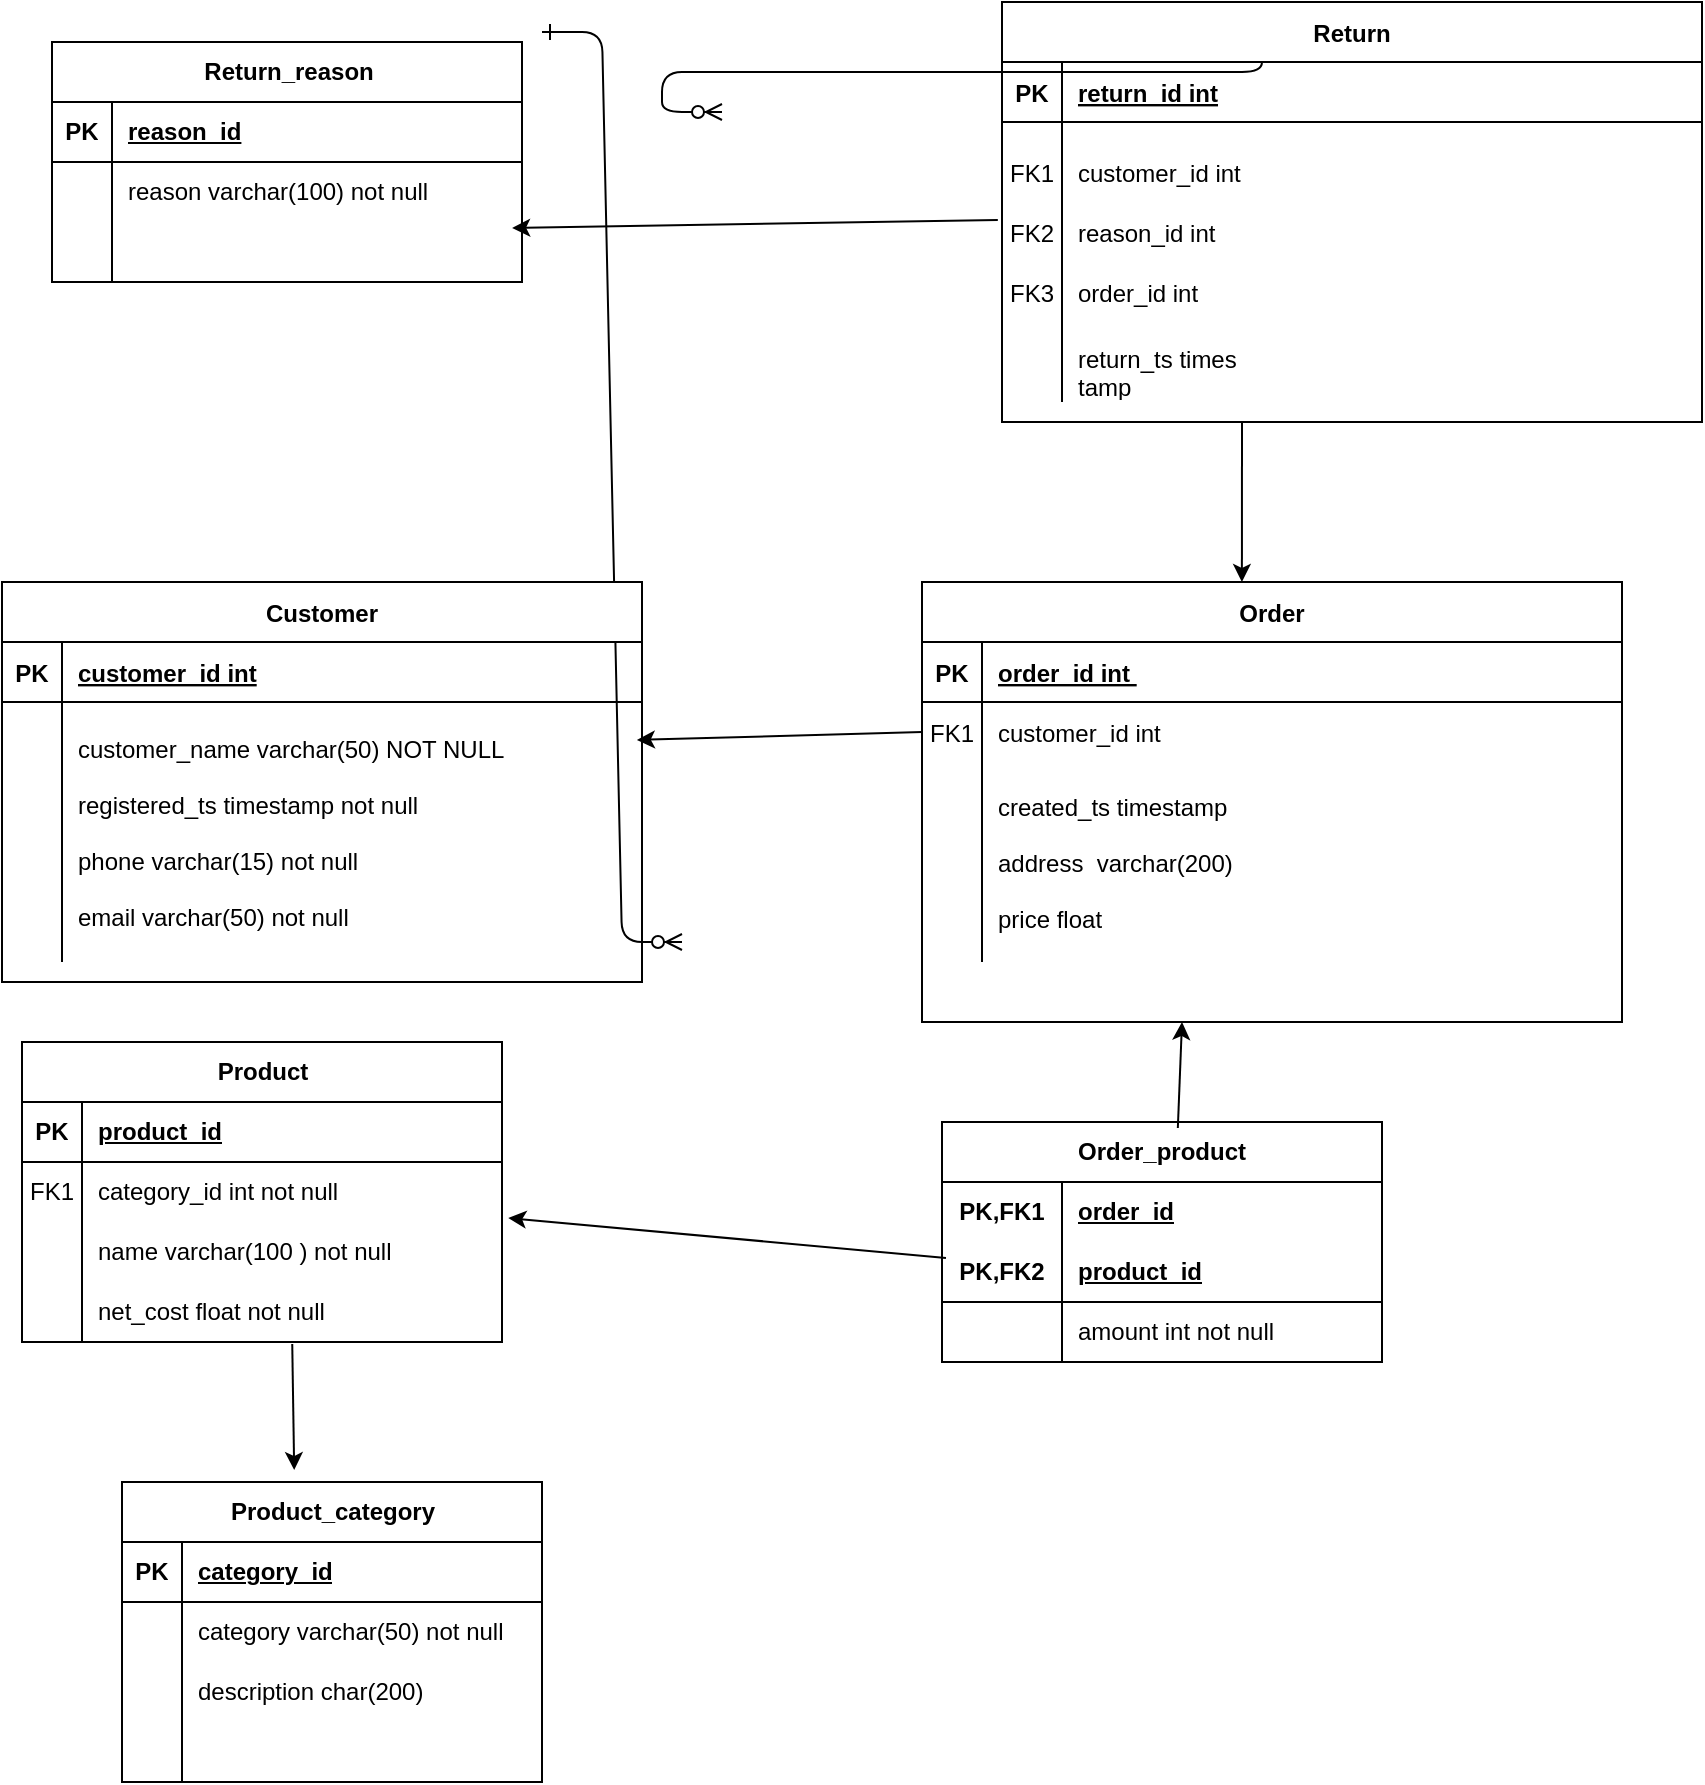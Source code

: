 <mxfile version="22.1.3" type="github">
  <diagram id="R2lEEEUBdFMjLlhIrx00" name="Page-1">
    <mxGraphModel dx="1434" dy="878" grid="1" gridSize="10" guides="1" tooltips="1" connect="1" arrows="1" fold="1" page="1" pageScale="1" pageWidth="850" pageHeight="1100" math="0" shadow="0" extFonts="Permanent Marker^https://fonts.googleapis.com/css?family=Permanent+Marker">
      <root>
        <mxCell id="0" />
        <mxCell id="1" parent="0" />
        <mxCell id="C-vyLk0tnHw3VtMMgP7b-1" value="" style="edgeStyle=entityRelationEdgeStyle;endArrow=ERzeroToMany;startArrow=ERone;endFill=1;startFill=0;" parent="1" target="C-vyLk0tnHw3VtMMgP7b-6" edge="1">
          <mxGeometry width="100" height="100" relative="1" as="geometry">
            <mxPoint x="370" y="165" as="sourcePoint" />
            <mxPoint x="440" y="620" as="targetPoint" />
          </mxGeometry>
        </mxCell>
        <mxCell id="C-vyLk0tnHw3VtMMgP7b-12" value="" style="edgeStyle=entityRelationEdgeStyle;endArrow=ERzeroToMany;startArrow=ERone;endFill=1;startFill=0;" parent="1" target="C-vyLk0tnHw3VtMMgP7b-17" edge="1">
          <mxGeometry width="100" height="100" relative="1" as="geometry">
            <mxPoint x="700" y="165" as="sourcePoint" />
            <mxPoint x="460" y="205" as="targetPoint" />
          </mxGeometry>
        </mxCell>
        <mxCell id="_8z5lEH3sBla4CsjLpHb-1" value="Order" style="shape=table;startSize=30;container=1;collapsible=1;childLayout=tableLayout;fixedRows=1;rowLines=0;fontStyle=1;align=center;resizeLast=1;" vertex="1" parent="1">
          <mxGeometry x="560" y="440" width="350" height="220" as="geometry" />
        </mxCell>
        <mxCell id="_8z5lEH3sBla4CsjLpHb-2" value="" style="shape=partialRectangle;collapsible=0;dropTarget=0;pointerEvents=0;fillColor=none;points=[[0,0.5],[1,0.5]];portConstraint=eastwest;top=0;left=0;right=0;bottom=1;" vertex="1" parent="_8z5lEH3sBla4CsjLpHb-1">
          <mxGeometry y="30" width="350" height="30" as="geometry" />
        </mxCell>
        <mxCell id="_8z5lEH3sBla4CsjLpHb-3" value="PK" style="shape=partialRectangle;overflow=hidden;connectable=0;fillColor=none;top=0;left=0;bottom=0;right=0;fontStyle=1;" vertex="1" parent="_8z5lEH3sBla4CsjLpHb-2">
          <mxGeometry width="30" height="30" as="geometry">
            <mxRectangle width="30" height="30" as="alternateBounds" />
          </mxGeometry>
        </mxCell>
        <mxCell id="_8z5lEH3sBla4CsjLpHb-4" value="order_id int " style="shape=partialRectangle;overflow=hidden;connectable=0;fillColor=none;top=0;left=0;bottom=0;right=0;align=left;spacingLeft=6;fontStyle=5;" vertex="1" parent="_8z5lEH3sBla4CsjLpHb-2">
          <mxGeometry x="30" width="320" height="30" as="geometry">
            <mxRectangle width="320" height="30" as="alternateBounds" />
          </mxGeometry>
        </mxCell>
        <mxCell id="_8z5lEH3sBla4CsjLpHb-5" value="" style="shape=partialRectangle;collapsible=0;dropTarget=0;pointerEvents=0;fillColor=none;points=[[0,0.5],[1,0.5]];portConstraint=eastwest;top=0;left=0;right=0;bottom=0;" vertex="1" parent="_8z5lEH3sBla4CsjLpHb-1">
          <mxGeometry y="60" width="350" height="30" as="geometry" />
        </mxCell>
        <mxCell id="_8z5lEH3sBla4CsjLpHb-6" value="FK1" style="shape=partialRectangle;overflow=hidden;connectable=0;fillColor=none;top=0;left=0;bottom=0;right=0;" vertex="1" parent="_8z5lEH3sBla4CsjLpHb-5">
          <mxGeometry width="30" height="30" as="geometry">
            <mxRectangle width="30" height="30" as="alternateBounds" />
          </mxGeometry>
        </mxCell>
        <mxCell id="_8z5lEH3sBla4CsjLpHb-7" value="customer_id int" style="shape=partialRectangle;overflow=hidden;connectable=0;fillColor=none;top=0;left=0;bottom=0;right=0;align=left;spacingLeft=6;" vertex="1" parent="_8z5lEH3sBla4CsjLpHb-5">
          <mxGeometry x="30" width="320" height="30" as="geometry">
            <mxRectangle width="320" height="30" as="alternateBounds" />
          </mxGeometry>
        </mxCell>
        <mxCell id="_8z5lEH3sBla4CsjLpHb-8" value="" style="shape=partialRectangle;collapsible=0;dropTarget=0;pointerEvents=0;fillColor=none;points=[[0,0.5],[1,0.5]];portConstraint=eastwest;top=0;left=0;right=0;bottom=0;" vertex="1" parent="_8z5lEH3sBla4CsjLpHb-1">
          <mxGeometry y="90" width="350" height="100" as="geometry" />
        </mxCell>
        <mxCell id="_8z5lEH3sBla4CsjLpHb-9" value="" style="shape=partialRectangle;overflow=hidden;connectable=0;fillColor=none;top=0;left=0;bottom=0;right=0;" vertex="1" parent="_8z5lEH3sBla4CsjLpHb-8">
          <mxGeometry width="30" height="100" as="geometry">
            <mxRectangle width="30" height="100" as="alternateBounds" />
          </mxGeometry>
        </mxCell>
        <mxCell id="_8z5lEH3sBla4CsjLpHb-10" value="created_ts timestamp&#xa;&#xa;address  varchar(200)&#xa;&#xa;price float" style="shape=partialRectangle;overflow=hidden;connectable=0;fillColor=none;top=0;left=0;bottom=0;right=0;align=left;spacingLeft=6;" vertex="1" parent="_8z5lEH3sBla4CsjLpHb-8">
          <mxGeometry x="30" width="320" height="100" as="geometry">
            <mxRectangle width="320" height="100" as="alternateBounds" />
          </mxGeometry>
        </mxCell>
        <mxCell id="_8z5lEH3sBla4CsjLpHb-11" value="Customer" style="shape=table;startSize=30;container=1;collapsible=1;childLayout=tableLayout;fixedRows=1;rowLines=0;fontStyle=1;align=center;resizeLast=1;" vertex="1" parent="1">
          <mxGeometry x="100" y="440" width="320" height="200" as="geometry">
            <mxRectangle x="120" y="120" width="100" height="30" as="alternateBounds" />
          </mxGeometry>
        </mxCell>
        <mxCell id="_8z5lEH3sBla4CsjLpHb-12" value="" style="shape=partialRectangle;collapsible=0;dropTarget=0;pointerEvents=0;fillColor=none;points=[[0,0.5],[1,0.5]];portConstraint=eastwest;top=0;left=0;right=0;bottom=1;" vertex="1" parent="_8z5lEH3sBla4CsjLpHb-11">
          <mxGeometry y="30" width="320" height="30" as="geometry" />
        </mxCell>
        <mxCell id="_8z5lEH3sBla4CsjLpHb-13" value="PK" style="shape=partialRectangle;overflow=hidden;connectable=0;fillColor=none;top=0;left=0;bottom=0;right=0;fontStyle=1;" vertex="1" parent="_8z5lEH3sBla4CsjLpHb-12">
          <mxGeometry width="30" height="30" as="geometry">
            <mxRectangle width="30" height="30" as="alternateBounds" />
          </mxGeometry>
        </mxCell>
        <mxCell id="_8z5lEH3sBla4CsjLpHb-14" value="customer_id int" style="shape=partialRectangle;overflow=hidden;connectable=0;fillColor=none;top=0;left=0;bottom=0;right=0;align=left;spacingLeft=6;fontStyle=5;" vertex="1" parent="_8z5lEH3sBla4CsjLpHb-12">
          <mxGeometry x="30" width="290" height="30" as="geometry">
            <mxRectangle width="290" height="30" as="alternateBounds" />
          </mxGeometry>
        </mxCell>
        <mxCell id="_8z5lEH3sBla4CsjLpHb-15" value="" style="shape=partialRectangle;collapsible=0;dropTarget=0;pointerEvents=0;fillColor=none;points=[[0,0.5],[1,0.5]];portConstraint=eastwest;top=0;left=0;right=0;bottom=0;" vertex="1" parent="_8z5lEH3sBla4CsjLpHb-11">
          <mxGeometry y="60" width="320" height="130" as="geometry" />
        </mxCell>
        <mxCell id="_8z5lEH3sBla4CsjLpHb-16" value="" style="shape=partialRectangle;overflow=hidden;connectable=0;fillColor=none;top=0;left=0;bottom=0;right=0;" vertex="1" parent="_8z5lEH3sBla4CsjLpHb-15">
          <mxGeometry width="30" height="130" as="geometry">
            <mxRectangle width="30" height="130" as="alternateBounds" />
          </mxGeometry>
        </mxCell>
        <mxCell id="_8z5lEH3sBla4CsjLpHb-17" value="customer_name varchar(50) NOT NULL&#xa;&#xa;registered_ts timestamp not null&#xa;&#xa;phone varchar(15) not null&#xa;&#xa;email varchar(50) not null" style="shape=partialRectangle;overflow=hidden;connectable=0;fillColor=none;top=0;left=0;bottom=0;right=0;align=left;spacingLeft=6;" vertex="1" parent="_8z5lEH3sBla4CsjLpHb-15">
          <mxGeometry x="30" width="290" height="130" as="geometry">
            <mxRectangle width="290" height="130" as="alternateBounds" />
          </mxGeometry>
        </mxCell>
        <mxCell id="_8z5lEH3sBla4CsjLpHb-18" value="Product_category" style="shape=table;startSize=30;container=1;collapsible=1;childLayout=tableLayout;fixedRows=1;rowLines=0;fontStyle=1;align=center;resizeLast=1;html=1;" vertex="1" parent="1">
          <mxGeometry x="160" y="890" width="210" height="150" as="geometry" />
        </mxCell>
        <mxCell id="_8z5lEH3sBla4CsjLpHb-19" value="" style="shape=tableRow;horizontal=0;startSize=0;swimlaneHead=0;swimlaneBody=0;fillColor=none;collapsible=0;dropTarget=0;points=[[0,0.5],[1,0.5]];portConstraint=eastwest;top=0;left=0;right=0;bottom=1;" vertex="1" parent="_8z5lEH3sBla4CsjLpHb-18">
          <mxGeometry y="30" width="210" height="30" as="geometry" />
        </mxCell>
        <mxCell id="_8z5lEH3sBla4CsjLpHb-20" value="PK" style="shape=partialRectangle;connectable=0;fillColor=none;top=0;left=0;bottom=0;right=0;fontStyle=1;overflow=hidden;whiteSpace=wrap;html=1;" vertex="1" parent="_8z5lEH3sBla4CsjLpHb-19">
          <mxGeometry width="30" height="30" as="geometry">
            <mxRectangle width="30" height="30" as="alternateBounds" />
          </mxGeometry>
        </mxCell>
        <mxCell id="_8z5lEH3sBla4CsjLpHb-21" value="category_id" style="shape=partialRectangle;connectable=0;fillColor=none;top=0;left=0;bottom=0;right=0;align=left;spacingLeft=6;fontStyle=5;overflow=hidden;whiteSpace=wrap;html=1;" vertex="1" parent="_8z5lEH3sBla4CsjLpHb-19">
          <mxGeometry x="30" width="180" height="30" as="geometry">
            <mxRectangle width="180" height="30" as="alternateBounds" />
          </mxGeometry>
        </mxCell>
        <mxCell id="_8z5lEH3sBla4CsjLpHb-22" value="" style="shape=tableRow;horizontal=0;startSize=0;swimlaneHead=0;swimlaneBody=0;fillColor=none;collapsible=0;dropTarget=0;points=[[0,0.5],[1,0.5]];portConstraint=eastwest;top=0;left=0;right=0;bottom=0;" vertex="1" parent="_8z5lEH3sBla4CsjLpHb-18">
          <mxGeometry y="60" width="210" height="30" as="geometry" />
        </mxCell>
        <mxCell id="_8z5lEH3sBla4CsjLpHb-23" value="" style="shape=partialRectangle;connectable=0;fillColor=none;top=0;left=0;bottom=0;right=0;editable=1;overflow=hidden;whiteSpace=wrap;html=1;" vertex="1" parent="_8z5lEH3sBla4CsjLpHb-22">
          <mxGeometry width="30" height="30" as="geometry">
            <mxRectangle width="30" height="30" as="alternateBounds" />
          </mxGeometry>
        </mxCell>
        <mxCell id="_8z5lEH3sBla4CsjLpHb-24" value="category varchar(50) not null" style="shape=partialRectangle;connectable=0;fillColor=none;top=0;left=0;bottom=0;right=0;align=left;spacingLeft=6;overflow=hidden;whiteSpace=wrap;html=1;" vertex="1" parent="_8z5lEH3sBla4CsjLpHb-22">
          <mxGeometry x="30" width="180" height="30" as="geometry">
            <mxRectangle width="180" height="30" as="alternateBounds" />
          </mxGeometry>
        </mxCell>
        <mxCell id="_8z5lEH3sBla4CsjLpHb-25" value="" style="shape=tableRow;horizontal=0;startSize=0;swimlaneHead=0;swimlaneBody=0;fillColor=none;collapsible=0;dropTarget=0;points=[[0,0.5],[1,0.5]];portConstraint=eastwest;top=0;left=0;right=0;bottom=0;" vertex="1" parent="_8z5lEH3sBla4CsjLpHb-18">
          <mxGeometry y="90" width="210" height="30" as="geometry" />
        </mxCell>
        <mxCell id="_8z5lEH3sBla4CsjLpHb-26" value="" style="shape=partialRectangle;connectable=0;fillColor=none;top=0;left=0;bottom=0;right=0;editable=1;overflow=hidden;whiteSpace=wrap;html=1;" vertex="1" parent="_8z5lEH3sBla4CsjLpHb-25">
          <mxGeometry width="30" height="30" as="geometry">
            <mxRectangle width="30" height="30" as="alternateBounds" />
          </mxGeometry>
        </mxCell>
        <mxCell id="_8z5lEH3sBla4CsjLpHb-27" value="description char(200)" style="shape=partialRectangle;connectable=0;fillColor=none;top=0;left=0;bottom=0;right=0;align=left;spacingLeft=6;overflow=hidden;whiteSpace=wrap;html=1;" vertex="1" parent="_8z5lEH3sBla4CsjLpHb-25">
          <mxGeometry x="30" width="180" height="30" as="geometry">
            <mxRectangle width="180" height="30" as="alternateBounds" />
          </mxGeometry>
        </mxCell>
        <mxCell id="_8z5lEH3sBla4CsjLpHb-28" value="" style="shape=tableRow;horizontal=0;startSize=0;swimlaneHead=0;swimlaneBody=0;fillColor=none;collapsible=0;dropTarget=0;points=[[0,0.5],[1,0.5]];portConstraint=eastwest;top=0;left=0;right=0;bottom=0;" vertex="1" parent="_8z5lEH3sBla4CsjLpHb-18">
          <mxGeometry y="120" width="210" height="30" as="geometry" />
        </mxCell>
        <mxCell id="_8z5lEH3sBla4CsjLpHb-29" value="" style="shape=partialRectangle;connectable=0;fillColor=none;top=0;left=0;bottom=0;right=0;editable=1;overflow=hidden;whiteSpace=wrap;html=1;" vertex="1" parent="_8z5lEH3sBla4CsjLpHb-28">
          <mxGeometry width="30" height="30" as="geometry">
            <mxRectangle width="30" height="30" as="alternateBounds" />
          </mxGeometry>
        </mxCell>
        <mxCell id="_8z5lEH3sBla4CsjLpHb-30" value="" style="shape=partialRectangle;connectable=0;fillColor=none;top=0;left=0;bottom=0;right=0;align=left;spacingLeft=6;overflow=hidden;whiteSpace=wrap;html=1;" vertex="1" parent="_8z5lEH3sBla4CsjLpHb-28">
          <mxGeometry x="30" width="180" height="30" as="geometry">
            <mxRectangle width="180" height="30" as="alternateBounds" />
          </mxGeometry>
        </mxCell>
        <mxCell id="_8z5lEH3sBla4CsjLpHb-31" value="Order_product" style="shape=table;startSize=30;container=1;collapsible=1;childLayout=tableLayout;fixedRows=1;rowLines=0;fontStyle=1;align=center;resizeLast=1;html=1;whiteSpace=wrap;" vertex="1" parent="1">
          <mxGeometry x="570" y="710" width="220" height="120" as="geometry" />
        </mxCell>
        <mxCell id="_8z5lEH3sBla4CsjLpHb-32" value="" style="shape=tableRow;horizontal=0;startSize=0;swimlaneHead=0;swimlaneBody=0;fillColor=none;collapsible=0;dropTarget=0;points=[[0,0.5],[1,0.5]];portConstraint=eastwest;top=0;left=0;right=0;bottom=0;html=1;" vertex="1" parent="_8z5lEH3sBla4CsjLpHb-31">
          <mxGeometry y="30" width="220" height="30" as="geometry" />
        </mxCell>
        <mxCell id="_8z5lEH3sBla4CsjLpHb-33" value="PK,FK1" style="shape=partialRectangle;connectable=0;fillColor=none;top=0;left=0;bottom=0;right=0;fontStyle=1;overflow=hidden;html=1;whiteSpace=wrap;" vertex="1" parent="_8z5lEH3sBla4CsjLpHb-32">
          <mxGeometry width="60" height="30" as="geometry">
            <mxRectangle width="60" height="30" as="alternateBounds" />
          </mxGeometry>
        </mxCell>
        <mxCell id="_8z5lEH3sBla4CsjLpHb-34" value="order_id" style="shape=partialRectangle;connectable=0;fillColor=none;top=0;left=0;bottom=0;right=0;align=left;spacingLeft=6;fontStyle=5;overflow=hidden;html=1;whiteSpace=wrap;" vertex="1" parent="_8z5lEH3sBla4CsjLpHb-32">
          <mxGeometry x="60" width="160" height="30" as="geometry">
            <mxRectangle width="160" height="30" as="alternateBounds" />
          </mxGeometry>
        </mxCell>
        <mxCell id="_8z5lEH3sBla4CsjLpHb-35" value="" style="shape=tableRow;horizontal=0;startSize=0;swimlaneHead=0;swimlaneBody=0;fillColor=none;collapsible=0;dropTarget=0;points=[[0,0.5],[1,0.5]];portConstraint=eastwest;top=0;left=0;right=0;bottom=1;html=1;" vertex="1" parent="_8z5lEH3sBla4CsjLpHb-31">
          <mxGeometry y="60" width="220" height="30" as="geometry" />
        </mxCell>
        <mxCell id="_8z5lEH3sBla4CsjLpHb-36" value="PK,FK2" style="shape=partialRectangle;connectable=0;fillColor=none;top=0;left=0;bottom=0;right=0;fontStyle=1;overflow=hidden;html=1;whiteSpace=wrap;" vertex="1" parent="_8z5lEH3sBla4CsjLpHb-35">
          <mxGeometry width="60" height="30" as="geometry">
            <mxRectangle width="60" height="30" as="alternateBounds" />
          </mxGeometry>
        </mxCell>
        <mxCell id="_8z5lEH3sBla4CsjLpHb-37" value="product_id" style="shape=partialRectangle;connectable=0;fillColor=none;top=0;left=0;bottom=0;right=0;align=left;spacingLeft=6;fontStyle=5;overflow=hidden;html=1;whiteSpace=wrap;" vertex="1" parent="_8z5lEH3sBla4CsjLpHb-35">
          <mxGeometry x="60" width="160" height="30" as="geometry">
            <mxRectangle width="160" height="30" as="alternateBounds" />
          </mxGeometry>
        </mxCell>
        <mxCell id="_8z5lEH3sBla4CsjLpHb-38" value="" style="shape=tableRow;horizontal=0;startSize=0;swimlaneHead=0;swimlaneBody=0;fillColor=none;collapsible=0;dropTarget=0;points=[[0,0.5],[1,0.5]];portConstraint=eastwest;top=0;left=0;right=0;bottom=0;html=1;" vertex="1" parent="_8z5lEH3sBla4CsjLpHb-31">
          <mxGeometry y="90" width="220" height="30" as="geometry" />
        </mxCell>
        <mxCell id="_8z5lEH3sBla4CsjLpHb-39" value="" style="shape=partialRectangle;connectable=0;fillColor=none;top=0;left=0;bottom=0;right=0;editable=1;overflow=hidden;html=1;whiteSpace=wrap;" vertex="1" parent="_8z5lEH3sBla4CsjLpHb-38">
          <mxGeometry width="60" height="30" as="geometry">
            <mxRectangle width="60" height="30" as="alternateBounds" />
          </mxGeometry>
        </mxCell>
        <mxCell id="_8z5lEH3sBla4CsjLpHb-40" value="amount int not null" style="shape=partialRectangle;connectable=0;fillColor=none;top=0;left=0;bottom=0;right=0;align=left;spacingLeft=6;overflow=hidden;html=1;whiteSpace=wrap;" vertex="1" parent="_8z5lEH3sBla4CsjLpHb-38">
          <mxGeometry x="60" width="160" height="30" as="geometry">
            <mxRectangle width="160" height="30" as="alternateBounds" />
          </mxGeometry>
        </mxCell>
        <mxCell id="_8z5lEH3sBla4CsjLpHb-41" value="Product" style="shape=table;startSize=30;container=1;collapsible=1;childLayout=tableLayout;fixedRows=1;rowLines=0;fontStyle=1;align=center;resizeLast=1;html=1;" vertex="1" parent="1">
          <mxGeometry x="110" y="670" width="240" height="150" as="geometry" />
        </mxCell>
        <mxCell id="_8z5lEH3sBla4CsjLpHb-42" value="" style="shape=tableRow;horizontal=0;startSize=0;swimlaneHead=0;swimlaneBody=0;fillColor=none;collapsible=0;dropTarget=0;points=[[0,0.5],[1,0.5]];portConstraint=eastwest;top=0;left=0;right=0;bottom=1;" vertex="1" parent="_8z5lEH3sBla4CsjLpHb-41">
          <mxGeometry y="30" width="240" height="30" as="geometry" />
        </mxCell>
        <mxCell id="_8z5lEH3sBla4CsjLpHb-43" value="PK" style="shape=partialRectangle;connectable=0;fillColor=none;top=0;left=0;bottom=0;right=0;fontStyle=1;overflow=hidden;whiteSpace=wrap;html=1;" vertex="1" parent="_8z5lEH3sBla4CsjLpHb-42">
          <mxGeometry width="30" height="30" as="geometry">
            <mxRectangle width="30" height="30" as="alternateBounds" />
          </mxGeometry>
        </mxCell>
        <mxCell id="_8z5lEH3sBla4CsjLpHb-44" value="product_id" style="shape=partialRectangle;connectable=0;fillColor=none;top=0;left=0;bottom=0;right=0;align=left;spacingLeft=6;fontStyle=5;overflow=hidden;whiteSpace=wrap;html=1;" vertex="1" parent="_8z5lEH3sBla4CsjLpHb-42">
          <mxGeometry x="30" width="210" height="30" as="geometry">
            <mxRectangle width="210" height="30" as="alternateBounds" />
          </mxGeometry>
        </mxCell>
        <mxCell id="_8z5lEH3sBla4CsjLpHb-45" value="" style="shape=tableRow;horizontal=0;startSize=0;swimlaneHead=0;swimlaneBody=0;fillColor=none;collapsible=0;dropTarget=0;points=[[0,0.5],[1,0.5]];portConstraint=eastwest;top=0;left=0;right=0;bottom=0;" vertex="1" parent="_8z5lEH3sBla4CsjLpHb-41">
          <mxGeometry y="60" width="240" height="30" as="geometry" />
        </mxCell>
        <mxCell id="_8z5lEH3sBla4CsjLpHb-46" value="FK1" style="shape=partialRectangle;connectable=0;fillColor=none;top=0;left=0;bottom=0;right=0;editable=1;overflow=hidden;whiteSpace=wrap;html=1;" vertex="1" parent="_8z5lEH3sBla4CsjLpHb-45">
          <mxGeometry width="30" height="30" as="geometry">
            <mxRectangle width="30" height="30" as="alternateBounds" />
          </mxGeometry>
        </mxCell>
        <mxCell id="_8z5lEH3sBla4CsjLpHb-47" value="category_id int not null" style="shape=partialRectangle;connectable=0;fillColor=none;top=0;left=0;bottom=0;right=0;align=left;spacingLeft=6;overflow=hidden;whiteSpace=wrap;html=1;" vertex="1" parent="_8z5lEH3sBla4CsjLpHb-45">
          <mxGeometry x="30" width="210" height="30" as="geometry">
            <mxRectangle width="210" height="30" as="alternateBounds" />
          </mxGeometry>
        </mxCell>
        <mxCell id="_8z5lEH3sBla4CsjLpHb-48" value="" style="shape=tableRow;horizontal=0;startSize=0;swimlaneHead=0;swimlaneBody=0;fillColor=none;collapsible=0;dropTarget=0;points=[[0,0.5],[1,0.5]];portConstraint=eastwest;top=0;left=0;right=0;bottom=0;" vertex="1" parent="_8z5lEH3sBla4CsjLpHb-41">
          <mxGeometry y="90" width="240" height="30" as="geometry" />
        </mxCell>
        <mxCell id="_8z5lEH3sBla4CsjLpHb-49" value="" style="shape=partialRectangle;connectable=0;fillColor=none;top=0;left=0;bottom=0;right=0;editable=1;overflow=hidden;whiteSpace=wrap;html=1;" vertex="1" parent="_8z5lEH3sBla4CsjLpHb-48">
          <mxGeometry width="30" height="30" as="geometry">
            <mxRectangle width="30" height="30" as="alternateBounds" />
          </mxGeometry>
        </mxCell>
        <mxCell id="_8z5lEH3sBla4CsjLpHb-50" value="name varchar(100 ) not null" style="shape=partialRectangle;connectable=0;fillColor=none;top=0;left=0;bottom=0;right=0;align=left;spacingLeft=6;overflow=hidden;whiteSpace=wrap;html=1;" vertex="1" parent="_8z5lEH3sBla4CsjLpHb-48">
          <mxGeometry x="30" width="210" height="30" as="geometry">
            <mxRectangle width="210" height="30" as="alternateBounds" />
          </mxGeometry>
        </mxCell>
        <mxCell id="_8z5lEH3sBla4CsjLpHb-51" value="" style="shape=tableRow;horizontal=0;startSize=0;swimlaneHead=0;swimlaneBody=0;fillColor=none;collapsible=0;dropTarget=0;points=[[0,0.5],[1,0.5]];portConstraint=eastwest;top=0;left=0;right=0;bottom=0;" vertex="1" parent="_8z5lEH3sBla4CsjLpHb-41">
          <mxGeometry y="120" width="240" height="30" as="geometry" />
        </mxCell>
        <mxCell id="_8z5lEH3sBla4CsjLpHb-52" value="" style="shape=partialRectangle;connectable=0;fillColor=none;top=0;left=0;bottom=0;right=0;editable=1;overflow=hidden;whiteSpace=wrap;html=1;" vertex="1" parent="_8z5lEH3sBla4CsjLpHb-51">
          <mxGeometry width="30" height="30" as="geometry">
            <mxRectangle width="30" height="30" as="alternateBounds" />
          </mxGeometry>
        </mxCell>
        <mxCell id="_8z5lEH3sBla4CsjLpHb-53" value="net_cost float not null" style="shape=partialRectangle;connectable=0;fillColor=none;top=0;left=0;bottom=0;right=0;align=left;spacingLeft=6;overflow=hidden;whiteSpace=wrap;html=1;" vertex="1" parent="_8z5lEH3sBla4CsjLpHb-51">
          <mxGeometry x="30" width="210" height="30" as="geometry">
            <mxRectangle width="210" height="30" as="alternateBounds" />
          </mxGeometry>
        </mxCell>
        <mxCell id="_8z5lEH3sBla4CsjLpHb-58" value="Return" style="shape=table;startSize=30;container=1;collapsible=1;childLayout=tableLayout;fixedRows=1;rowLines=0;fontStyle=1;align=center;resizeLast=1;" vertex="1" parent="1">
          <mxGeometry x="600" y="150" width="350" height="210" as="geometry" />
        </mxCell>
        <mxCell id="_8z5lEH3sBla4CsjLpHb-59" value="" style="shape=partialRectangle;collapsible=0;dropTarget=0;pointerEvents=0;fillColor=none;points=[[0,0.5],[1,0.5]];portConstraint=eastwest;top=0;left=0;right=0;bottom=1;" vertex="1" parent="_8z5lEH3sBla4CsjLpHb-58">
          <mxGeometry y="30" width="350" height="30" as="geometry" />
        </mxCell>
        <mxCell id="_8z5lEH3sBla4CsjLpHb-60" value="PK" style="shape=partialRectangle;overflow=hidden;connectable=0;fillColor=none;top=0;left=0;bottom=0;right=0;fontStyle=1;" vertex="1" parent="_8z5lEH3sBla4CsjLpHb-59">
          <mxGeometry width="30" height="30" as="geometry">
            <mxRectangle width="30" height="30" as="alternateBounds" />
          </mxGeometry>
        </mxCell>
        <mxCell id="_8z5lEH3sBla4CsjLpHb-61" value="return_id int" style="shape=partialRectangle;overflow=hidden;connectable=0;fillColor=none;top=0;left=0;bottom=0;right=0;align=left;spacingLeft=6;fontStyle=5;" vertex="1" parent="_8z5lEH3sBla4CsjLpHb-59">
          <mxGeometry x="30" width="320" height="30" as="geometry">
            <mxRectangle width="320" height="30" as="alternateBounds" />
          </mxGeometry>
        </mxCell>
        <mxCell id="_8z5lEH3sBla4CsjLpHb-62" value="" style="shape=partialRectangle;collapsible=0;dropTarget=0;pointerEvents=0;fillColor=none;points=[[0,0.5],[1,0.5]];portConstraint=eastwest;top=0;left=0;right=0;bottom=0;" vertex="1" parent="_8z5lEH3sBla4CsjLpHb-58">
          <mxGeometry y="60" width="350" height="110" as="geometry" />
        </mxCell>
        <mxCell id="_8z5lEH3sBla4CsjLpHb-63" value="FK2" style="shape=partialRectangle;overflow=hidden;connectable=0;fillColor=none;top=0;left=0;bottom=0;right=0;" vertex="1" parent="_8z5lEH3sBla4CsjLpHb-62">
          <mxGeometry width="30" height="110" as="geometry">
            <mxRectangle width="30" height="110" as="alternateBounds" />
          </mxGeometry>
        </mxCell>
        <mxCell id="_8z5lEH3sBla4CsjLpHb-64" value="reason_id int" style="shape=partialRectangle;overflow=hidden;connectable=0;fillColor=none;top=0;left=0;bottom=0;right=0;align=left;spacingLeft=6;" vertex="1" parent="_8z5lEH3sBla4CsjLpHb-62">
          <mxGeometry x="30" width="320" height="110" as="geometry">
            <mxRectangle width="320" height="110" as="alternateBounds" />
          </mxGeometry>
        </mxCell>
        <mxCell id="_8z5lEH3sBla4CsjLpHb-65" value="" style="shape=partialRectangle;collapsible=0;dropTarget=0;pointerEvents=0;fillColor=none;points=[[0,0.5],[1,0.5]];portConstraint=eastwest;top=0;left=0;right=0;bottom=0;" vertex="1" parent="_8z5lEH3sBla4CsjLpHb-58">
          <mxGeometry y="170" width="350" height="30" as="geometry" />
        </mxCell>
        <mxCell id="_8z5lEH3sBla4CsjLpHb-66" value="" style="shape=partialRectangle;overflow=hidden;connectable=0;fillColor=none;top=0;left=0;bottom=0;right=0;" vertex="1" parent="_8z5lEH3sBla4CsjLpHb-65">
          <mxGeometry width="30" height="30" as="geometry">
            <mxRectangle width="30" height="30" as="alternateBounds" />
          </mxGeometry>
        </mxCell>
        <mxCell id="_8z5lEH3sBla4CsjLpHb-67" value="return_ts times&#xa;tamp" style="shape=partialRectangle;overflow=hidden;connectable=0;fillColor=none;top=0;left=0;bottom=0;right=0;align=left;spacingLeft=6;" vertex="1" parent="_8z5lEH3sBla4CsjLpHb-65">
          <mxGeometry x="30" width="320" height="30" as="geometry">
            <mxRectangle width="320" height="30" as="alternateBounds" />
          </mxGeometry>
        </mxCell>
        <mxCell id="_8z5lEH3sBla4CsjLpHb-68" value="Return_reason" style="shape=table;startSize=30;container=1;collapsible=1;childLayout=tableLayout;fixedRows=1;rowLines=0;fontStyle=1;align=center;resizeLast=1;html=1;" vertex="1" parent="1">
          <mxGeometry x="125" y="170" width="235" height="120" as="geometry" />
        </mxCell>
        <mxCell id="_8z5lEH3sBla4CsjLpHb-69" value="" style="shape=tableRow;horizontal=0;startSize=0;swimlaneHead=0;swimlaneBody=0;fillColor=none;collapsible=0;dropTarget=0;points=[[0,0.5],[1,0.5]];portConstraint=eastwest;top=0;left=0;right=0;bottom=1;" vertex="1" parent="_8z5lEH3sBla4CsjLpHb-68">
          <mxGeometry y="30" width="235" height="30" as="geometry" />
        </mxCell>
        <mxCell id="_8z5lEH3sBla4CsjLpHb-70" value="PK" style="shape=partialRectangle;connectable=0;fillColor=none;top=0;left=0;bottom=0;right=0;fontStyle=1;overflow=hidden;whiteSpace=wrap;html=1;" vertex="1" parent="_8z5lEH3sBla4CsjLpHb-69">
          <mxGeometry width="30" height="30" as="geometry">
            <mxRectangle width="30" height="30" as="alternateBounds" />
          </mxGeometry>
        </mxCell>
        <mxCell id="_8z5lEH3sBla4CsjLpHb-71" value="reason_id" style="shape=partialRectangle;connectable=0;fillColor=none;top=0;left=0;bottom=0;right=0;align=left;spacingLeft=6;fontStyle=5;overflow=hidden;whiteSpace=wrap;html=1;" vertex="1" parent="_8z5lEH3sBla4CsjLpHb-69">
          <mxGeometry x="30" width="205" height="30" as="geometry">
            <mxRectangle width="205" height="30" as="alternateBounds" />
          </mxGeometry>
        </mxCell>
        <mxCell id="_8z5lEH3sBla4CsjLpHb-72" value="" style="shape=tableRow;horizontal=0;startSize=0;swimlaneHead=0;swimlaneBody=0;fillColor=none;collapsible=0;dropTarget=0;points=[[0,0.5],[1,0.5]];portConstraint=eastwest;top=0;left=0;right=0;bottom=0;" vertex="1" parent="_8z5lEH3sBla4CsjLpHb-68">
          <mxGeometry y="60" width="235" height="30" as="geometry" />
        </mxCell>
        <mxCell id="_8z5lEH3sBla4CsjLpHb-73" value="" style="shape=partialRectangle;connectable=0;fillColor=none;top=0;left=0;bottom=0;right=0;editable=1;overflow=hidden;whiteSpace=wrap;html=1;" vertex="1" parent="_8z5lEH3sBla4CsjLpHb-72">
          <mxGeometry width="30" height="30" as="geometry">
            <mxRectangle width="30" height="30" as="alternateBounds" />
          </mxGeometry>
        </mxCell>
        <mxCell id="_8z5lEH3sBla4CsjLpHb-74" value="reason varchar(100) not null" style="shape=partialRectangle;connectable=0;fillColor=none;top=0;left=0;bottom=0;right=0;align=left;spacingLeft=6;overflow=hidden;whiteSpace=wrap;html=1;" vertex="1" parent="_8z5lEH3sBla4CsjLpHb-72">
          <mxGeometry x="30" width="205" height="30" as="geometry">
            <mxRectangle width="205" height="30" as="alternateBounds" />
          </mxGeometry>
        </mxCell>
        <mxCell id="_8z5lEH3sBla4CsjLpHb-75" value="" style="shape=tableRow;horizontal=0;startSize=0;swimlaneHead=0;swimlaneBody=0;fillColor=none;collapsible=0;dropTarget=0;points=[[0,0.5],[1,0.5]];portConstraint=eastwest;top=0;left=0;right=0;bottom=0;" vertex="1" parent="_8z5lEH3sBla4CsjLpHb-68">
          <mxGeometry y="90" width="235" height="30" as="geometry" />
        </mxCell>
        <mxCell id="_8z5lEH3sBla4CsjLpHb-76" value="" style="shape=partialRectangle;connectable=0;fillColor=none;top=0;left=0;bottom=0;right=0;editable=1;overflow=hidden;whiteSpace=wrap;html=1;" vertex="1" parent="_8z5lEH3sBla4CsjLpHb-75">
          <mxGeometry width="30" height="30" as="geometry">
            <mxRectangle width="30" height="30" as="alternateBounds" />
          </mxGeometry>
        </mxCell>
        <mxCell id="_8z5lEH3sBla4CsjLpHb-77" value="" style="shape=partialRectangle;connectable=0;fillColor=none;top=0;left=0;bottom=0;right=0;align=left;spacingLeft=6;overflow=hidden;whiteSpace=wrap;html=1;" vertex="1" parent="_8z5lEH3sBla4CsjLpHb-75">
          <mxGeometry x="30" width="205" height="30" as="geometry">
            <mxRectangle width="205" height="30" as="alternateBounds" />
          </mxGeometry>
        </mxCell>
        <mxCell id="_8z5lEH3sBla4CsjLpHb-78" value="" style="shape=partialRectangle;collapsible=0;dropTarget=0;pointerEvents=0;fillColor=none;points=[[0,0.5],[1,0.5]];portConstraint=eastwest;top=0;left=0;right=0;bottom=0;" vertex="1" parent="1">
          <mxGeometry x="600" y="220" width="350" height="30" as="geometry" />
        </mxCell>
        <mxCell id="_8z5lEH3sBla4CsjLpHb-79" value="FK1" style="shape=partialRectangle;overflow=hidden;connectable=0;fillColor=none;top=0;left=0;bottom=0;right=0;" vertex="1" parent="_8z5lEH3sBla4CsjLpHb-78">
          <mxGeometry width="30" height="30" as="geometry">
            <mxRectangle width="30" height="30" as="alternateBounds" />
          </mxGeometry>
        </mxCell>
        <mxCell id="_8z5lEH3sBla4CsjLpHb-80" value="customer_id int" style="shape=partialRectangle;overflow=hidden;connectable=0;fillColor=none;top=0;left=0;bottom=0;right=0;align=left;spacingLeft=6;" vertex="1" parent="_8z5lEH3sBla4CsjLpHb-78">
          <mxGeometry x="30" width="320" height="30" as="geometry">
            <mxRectangle width="320" height="30" as="alternateBounds" />
          </mxGeometry>
        </mxCell>
        <mxCell id="_8z5lEH3sBla4CsjLpHb-81" value="" style="shape=partialRectangle;collapsible=0;dropTarget=0;pointerEvents=0;fillColor=none;points=[[0,0.5],[1,0.5]];portConstraint=eastwest;top=0;left=0;right=0;bottom=0;" vertex="1" parent="1">
          <mxGeometry x="600" y="280" width="350" height="30" as="geometry" />
        </mxCell>
        <mxCell id="_8z5lEH3sBla4CsjLpHb-82" value="FK3" style="shape=partialRectangle;overflow=hidden;connectable=0;fillColor=none;top=0;left=0;bottom=0;right=0;" vertex="1" parent="_8z5lEH3sBla4CsjLpHb-81">
          <mxGeometry width="30" height="30" as="geometry">
            <mxRectangle width="30" height="30" as="alternateBounds" />
          </mxGeometry>
        </mxCell>
        <mxCell id="_8z5lEH3sBla4CsjLpHb-83" value="order_id int" style="shape=partialRectangle;overflow=hidden;connectable=0;fillColor=none;top=0;left=0;bottom=0;right=0;align=left;spacingLeft=6;" vertex="1" parent="_8z5lEH3sBla4CsjLpHb-81">
          <mxGeometry x="30" width="320" height="30" as="geometry">
            <mxRectangle width="320" height="30" as="alternateBounds" />
          </mxGeometry>
        </mxCell>
        <mxCell id="_8z5lEH3sBla4CsjLpHb-87" value="" style="endArrow=classic;html=1;rounded=0;entryX=0.979;entryY=0.1;entryDx=0;entryDy=0;entryPerimeter=0;exitX=-0.006;exitY=0.445;exitDx=0;exitDy=0;exitPerimeter=0;" edge="1" parent="1" source="_8z5lEH3sBla4CsjLpHb-62" target="_8z5lEH3sBla4CsjLpHb-75">
          <mxGeometry width="50" height="50" relative="1" as="geometry">
            <mxPoint x="480" y="260" as="sourcePoint" />
            <mxPoint x="530" y="210" as="targetPoint" />
          </mxGeometry>
        </mxCell>
        <mxCell id="_8z5lEH3sBla4CsjLpHb-88" value="" style="endArrow=classic;html=1;rounded=0;entryX=0.457;entryY=0;entryDx=0;entryDy=0;entryPerimeter=0;" edge="1" parent="1" target="_8z5lEH3sBla4CsjLpHb-1">
          <mxGeometry width="50" height="50" relative="1" as="geometry">
            <mxPoint x="720" y="360" as="sourcePoint" />
            <mxPoint x="800" y="360" as="targetPoint" />
          </mxGeometry>
        </mxCell>
        <mxCell id="_8z5lEH3sBla4CsjLpHb-89" value="" style="endArrow=classic;html=1;rounded=0;exitX=0;exitY=0.5;exitDx=0;exitDy=0;entryX=0.992;entryY=0.146;entryDx=0;entryDy=0;entryPerimeter=0;" edge="1" parent="1" source="_8z5lEH3sBla4CsjLpHb-5" target="_8z5lEH3sBla4CsjLpHb-15">
          <mxGeometry width="50" height="50" relative="1" as="geometry">
            <mxPoint x="460" y="380" as="sourcePoint" />
            <mxPoint x="510" y="330" as="targetPoint" />
          </mxGeometry>
        </mxCell>
        <mxCell id="_8z5lEH3sBla4CsjLpHb-90" value="" style="endArrow=classic;html=1;rounded=0;exitX=0.536;exitY=0.025;exitDx=0;exitDy=0;exitPerimeter=0;" edge="1" parent="1" source="_8z5lEH3sBla4CsjLpHb-31">
          <mxGeometry width="50" height="50" relative="1" as="geometry">
            <mxPoint x="930" y="750" as="sourcePoint" />
            <mxPoint x="690" y="660" as="targetPoint" />
          </mxGeometry>
        </mxCell>
        <mxCell id="_8z5lEH3sBla4CsjLpHb-91" value="" style="endArrow=classic;html=1;rounded=0;exitX=0.009;exitY=0.267;exitDx=0;exitDy=0;exitPerimeter=0;entryX=1.013;entryY=-0.067;entryDx=0;entryDy=0;entryPerimeter=0;" edge="1" parent="1" source="_8z5lEH3sBla4CsjLpHb-35" target="_8z5lEH3sBla4CsjLpHb-48">
          <mxGeometry width="50" height="50" relative="1" as="geometry">
            <mxPoint x="830" y="860" as="sourcePoint" />
            <mxPoint x="880" y="810" as="targetPoint" />
          </mxGeometry>
        </mxCell>
        <mxCell id="_8z5lEH3sBla4CsjLpHb-92" value="" style="endArrow=classic;html=1;rounded=0;exitX=0.563;exitY=1.033;exitDx=0;exitDy=0;exitPerimeter=0;entryX=0.41;entryY=-0.04;entryDx=0;entryDy=0;entryPerimeter=0;" edge="1" parent="1" source="_8z5lEH3sBla4CsjLpHb-51" target="_8z5lEH3sBla4CsjLpHb-18">
          <mxGeometry width="50" height="50" relative="1" as="geometry">
            <mxPoint x="420" y="850" as="sourcePoint" />
            <mxPoint x="470" y="800" as="targetPoint" />
          </mxGeometry>
        </mxCell>
      </root>
    </mxGraphModel>
  </diagram>
</mxfile>
